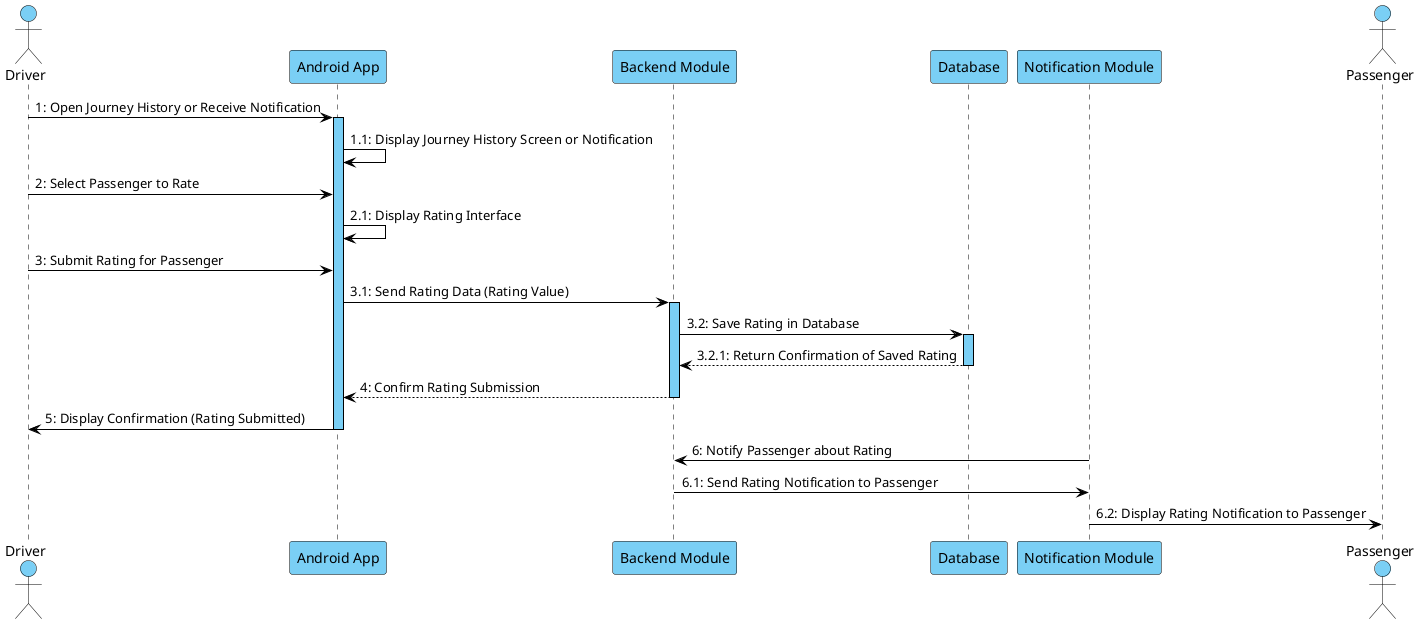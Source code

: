 @startuml DriverRatesPassengerSequenceDiagram
skinparam BackgroundColor #ffffff
skinparam sequence {
    LifeLineBorderColor #000000
    LifeLineBackgroundColor #7acff5
    ParticipantBackgroundColor #7acff5
    ParticipantBorderColor #000000
    ActorBackgroundColor #7acff5
    ActorBorderColor #000000
    ArrowColor #000000
    SequenceBoxBackgroundColor #7acff5
}

actor "Driver" as Driver
participant "Android App" as App
participant "Backend Module" as Backend
participant "Database" as DB
participant "Notification Module" as Notification
actor "Passenger" as User

Driver -> App : 1: Open Journey History or Receive Notification
activate App

App -> App : 1.1: Display Journey History Screen or Notification

Driver -> App : 2: Select Passenger to Rate
App -> App : 2.1: Display Rating Interface

Driver -> App : 3: Submit Rating for Passenger
App -> Backend : 3.1: Send Rating Data (Rating Value)
activate Backend

Backend -> DB : 3.2: Save Rating in Database
activate DB
DB --> Backend : 3.2.1: Return Confirmation of Saved Rating
deactivate DB

Backend --> App : 4: Confirm Rating Submission
deactivate Backend

App -> Driver : 5: Display Confirmation (Rating Submitted)
deactivate App

Notification -> Backend : 6: Notify Passenger about Rating
Backend -> Notification : 6.1: Send Rating Notification to Passenger
Notification -> User : 6.2: Display Rating Notification to Passenger

@enduml
